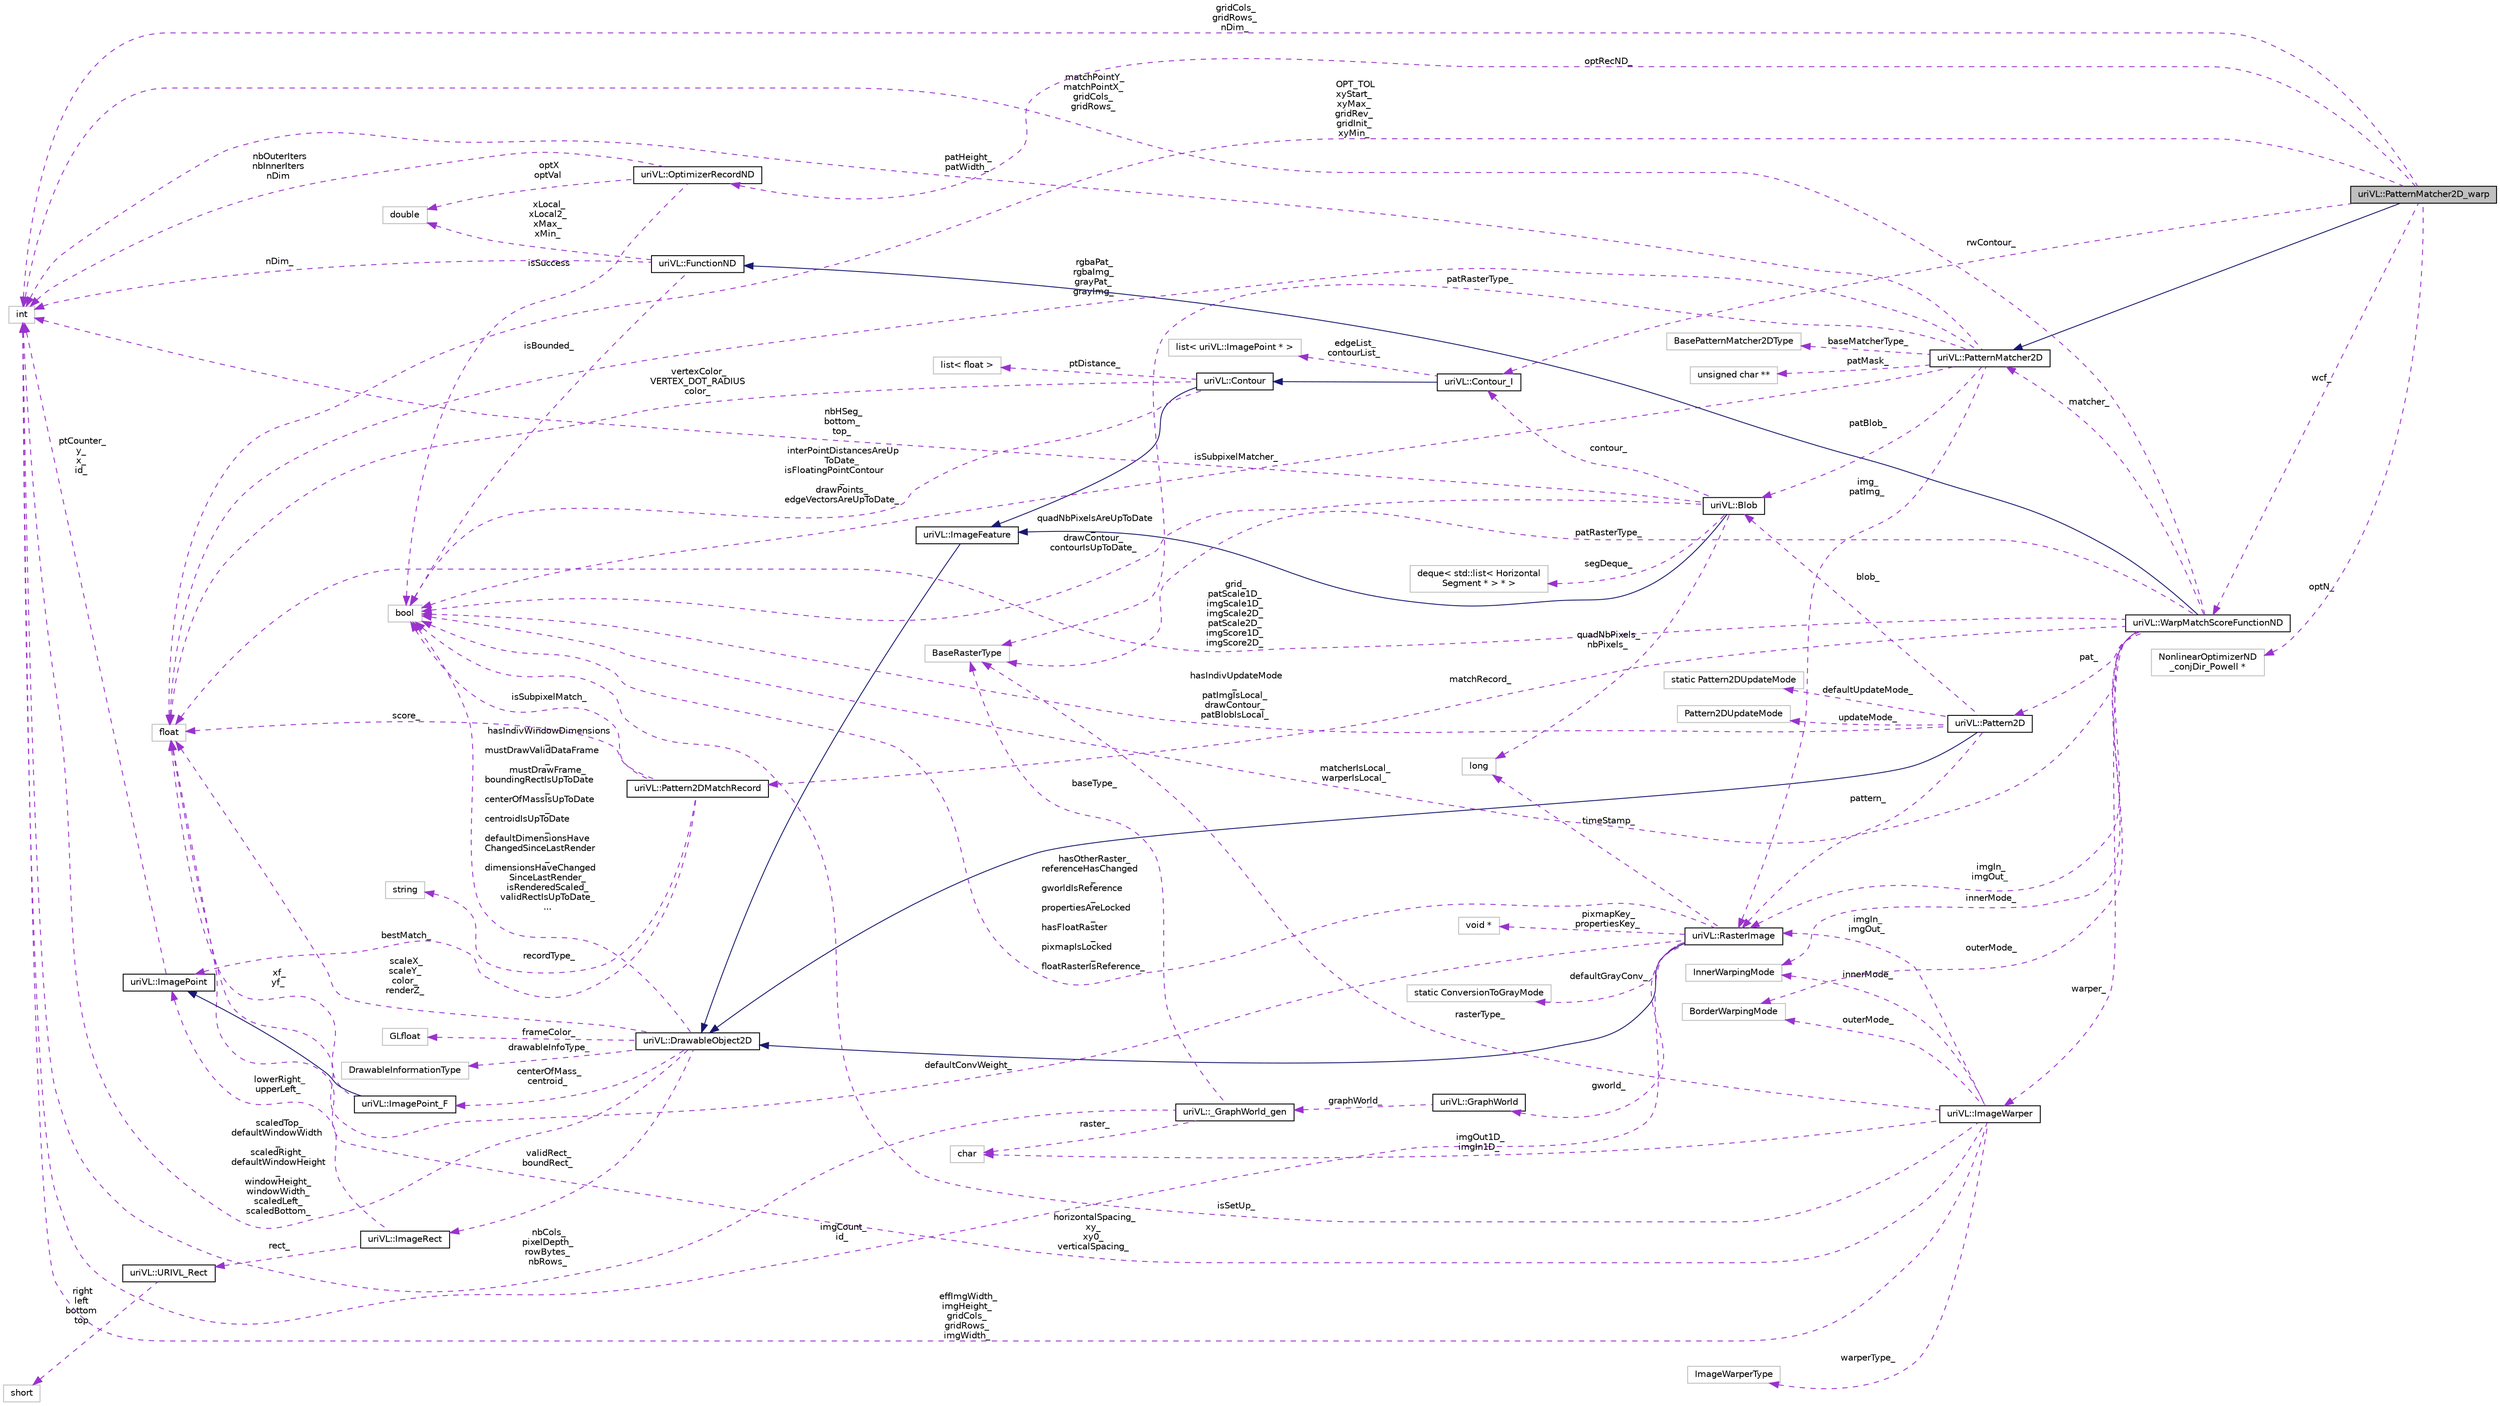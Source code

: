 digraph "uriVL::PatternMatcher2D_warp"
{
  edge [fontname="Helvetica",fontsize="10",labelfontname="Helvetica",labelfontsize="10"];
  node [fontname="Helvetica",fontsize="10",shape=record];
  rankdir="LR";
  Node1 [label="uriVL::PatternMatcher2D_warp",height=0.2,width=0.4,color="black", fillcolor="grey75", style="filled", fontcolor="black"];
  Node2 -> Node1 [dir="back",color="midnightblue",fontsize="10",style="solid",fontname="Helvetica"];
  Node2 [label="uriVL::PatternMatcher2D",height=0.2,width=0.4,color="black", fillcolor="white", style="filled",URL="$classuriVL_1_1PatternMatcher2D.html",tooltip="Parent class for all 2D pattern matchers. "];
  Node3 -> Node2 [dir="back",color="darkorchid3",fontsize="10",style="dashed",label=" baseMatcherType_" ,fontname="Helvetica"];
  Node3 [label="BasePatternMatcher2DType",height=0.2,width=0.4,color="grey75", fillcolor="white", style="filled"];
  Node4 -> Node2 [dir="back",color="darkorchid3",fontsize="10",style="dashed",label=" patMask_" ,fontname="Helvetica"];
  Node4 [label="unsigned char **",height=0.2,width=0.4,color="grey75", fillcolor="white", style="filled"];
  Node5 -> Node2 [dir="back",color="darkorchid3",fontsize="10",style="dashed",label=" rgbaPat_\nrgbaImg_\ngrayPat_\ngrayImg_" ,fontname="Helvetica"];
  Node5 [label="float",height=0.2,width=0.4,color="grey75", fillcolor="white", style="filled"];
  Node6 -> Node2 [dir="back",color="darkorchid3",fontsize="10",style="dashed",label=" patBlob_" ,fontname="Helvetica"];
  Node6 [label="uriVL::Blob",height=0.2,width=0.4,color="black", fillcolor="white", style="filled",URL="$classuriVL_1_1Blob.html",tooltip="XPair is used in fillHoles(), indicating each covered segment upstairs/downstairs for each line of Ho..."];
  Node7 -> Node6 [dir="back",color="midnightblue",fontsize="10",style="solid",fontname="Helvetica"];
  Node7 [label="uriVL::ImageFeature",height=0.2,width=0.4,color="black", fillcolor="white", style="filled",URL="$classuriVL_1_1ImageFeature.html",tooltip="Abstract base class of Blob, Segment, Corner... "];
  Node8 -> Node7 [dir="back",color="midnightblue",fontsize="10",style="solid",fontname="Helvetica"];
  Node8 [label="uriVL::DrawableObject2D",height=0.2,width=0.4,color="black", fillcolor="white", style="filled",URL="$classuriVL_1_1DrawableObject2D.html",tooltip="Virtual base DrawableObject2D class. "];
  Node9 -> Node8 [dir="back",color="darkorchid3",fontsize="10",style="dashed",label=" frameColor_" ,fontname="Helvetica"];
  Node9 [label="GLfloat",height=0.2,width=0.4,color="grey75", fillcolor="white", style="filled"];
  Node10 -> Node8 [dir="back",color="darkorchid3",fontsize="10",style="dashed",label=" validRect_\nboundRect_" ,fontname="Helvetica"];
  Node10 [label="uriVL::ImageRect",height=0.2,width=0.4,color="black", fillcolor="white", style="filled",URL="$classuriVL_1_1ImageRect.html",tooltip="Implements the ImageRect class. "];
  Node11 -> Node10 [dir="back",color="darkorchid3",fontsize="10",style="dashed",label=" rect_" ,fontname="Helvetica"];
  Node11 [label="uriVL::URIVL_Rect",height=0.2,width=0.4,color="black", fillcolor="white", style="filled",URL="$structuriVL_1_1URIVL__Rect.html",tooltip="For platforms not supported by Quicktime, we need to define Rect. "];
  Node12 -> Node11 [dir="back",color="darkorchid3",fontsize="10",style="dashed",label=" right\nleft\nbottom\ntop" ,fontname="Helvetica"];
  Node12 [label="short",height=0.2,width=0.4,color="grey75", fillcolor="white", style="filled"];
  Node13 -> Node10 [dir="back",color="darkorchid3",fontsize="10",style="dashed",label=" lowerRight_\nupperLeft_" ,fontname="Helvetica"];
  Node13 [label="uriVL::ImagePoint",height=0.2,width=0.4,color="black", fillcolor="white", style="filled",URL="$classuriVL_1_1ImagePoint.html",tooltip="Implements the ImagePoint class. "];
  Node14 -> Node13 [dir="back",color="darkorchid3",fontsize="10",style="dashed",label=" ptCounter_\ny_\nx_\nid_" ,fontname="Helvetica"];
  Node14 [label="int",height=0.2,width=0.4,color="grey75", fillcolor="white", style="filled"];
  Node15 -> Node8 [dir="back",color="darkorchid3",fontsize="10",style="dashed",label=" centerOfMass_\ncentroid_" ,fontname="Helvetica"];
  Node15 [label="uriVL::ImagePoint_F",height=0.2,width=0.4,color="black", fillcolor="white", style="filled",URL="$classuriVL_1_1ImagePoint__F.html",tooltip="Implements the ImagePoint_F class. "];
  Node13 -> Node15 [dir="back",color="midnightblue",fontsize="10",style="solid",fontname="Helvetica"];
  Node5 -> Node15 [dir="back",color="darkorchid3",fontsize="10",style="dashed",label=" xf_\nyf_" ,fontname="Helvetica"];
  Node5 -> Node8 [dir="back",color="darkorchid3",fontsize="10",style="dashed",label=" scaleX_\nscaleY_\ncolor_\nrenderZ_" ,fontname="Helvetica"];
  Node14 -> Node8 [dir="back",color="darkorchid3",fontsize="10",style="dashed",label=" scaledTop_\ndefaultWindowWidth\l_\nscaledRight_\ndefaultWindowHeight\l_\nwindowHeight_\nwindowWidth_\nscaledLeft_\nscaledBottom_" ,fontname="Helvetica"];
  Node16 -> Node8 [dir="back",color="darkorchid3",fontsize="10",style="dashed",label=" hasIndivWindowDimensions\l_\nmustDrawValidDataFrame\l_\nmustDrawFrame_\nboundingRectIsUpToDate\l_\ncenterOfMassIsUpToDate\l_\ncentroidIsUpToDate\l_\ndefaultDimensionsHave\lChangedSinceLastRender\l_\ndimensionsHaveChanged\lSinceLastRender_\nisRenderedScaled_\nvalidRectIsUpToDate_\n..." ,fontname="Helvetica"];
  Node16 [label="bool",height=0.2,width=0.4,color="grey75", fillcolor="white", style="filled"];
  Node17 -> Node8 [dir="back",color="darkorchid3",fontsize="10",style="dashed",label=" drawableInfoType_" ,fontname="Helvetica"];
  Node17 [label="DrawableInformationType",height=0.2,width=0.4,color="grey75", fillcolor="white", style="filled"];
  Node18 -> Node6 [dir="back",color="darkorchid3",fontsize="10",style="dashed",label=" segDeque_" ,fontname="Helvetica"];
  Node18 [label="deque\< std::list\< Horizontal\lSegment * \> * \>",height=0.2,width=0.4,color="grey75", fillcolor="white", style="filled"];
  Node19 -> Node6 [dir="back",color="darkorchid3",fontsize="10",style="dashed",label=" contour_" ,fontname="Helvetica"];
  Node19 [label="uriVL::Contour_I",height=0.2,width=0.4,color="black", fillcolor="white", style="filled",URL="$classuriVL_1_1Contour__I.html",tooltip="A Countour_I is a set of ImagePoint objects (intetger coordinates) which compose a closed curve..."];
  Node20 -> Node19 [dir="back",color="midnightblue",fontsize="10",style="solid",fontname="Helvetica"];
  Node20 [label="uriVL::Contour",height=0.2,width=0.4,color="black", fillcolor="white", style="filled",URL="$classuriVL_1_1Contour.html",tooltip="Set of ImagePoint objects which form a closed curve. "];
  Node7 -> Node20 [dir="back",color="midnightblue",fontsize="10",style="solid",fontname="Helvetica"];
  Node5 -> Node20 [dir="back",color="darkorchid3",fontsize="10",style="dashed",label=" vertexColor_\nVERTEX_DOT_RADIUS\ncolor_" ,fontname="Helvetica"];
  Node16 -> Node20 [dir="back",color="darkorchid3",fontsize="10",style="dashed",label=" interPointDistancesAreUp\lToDate_\nisFloatingPointContour\l_\ndrawPoints_\nedgeVectorsAreUpToDate_" ,fontname="Helvetica"];
  Node21 -> Node20 [dir="back",color="darkorchid3",fontsize="10",style="dashed",label=" ptDistance_" ,fontname="Helvetica"];
  Node21 [label="list\< float \>",height=0.2,width=0.4,color="grey75", fillcolor="white", style="filled"];
  Node22 -> Node19 [dir="back",color="darkorchid3",fontsize="10",style="dashed",label=" edgeList_\ncontourList_" ,fontname="Helvetica"];
  Node22 [label="list\< uriVL::ImagePoint * \>",height=0.2,width=0.4,color="grey75", fillcolor="white", style="filled"];
  Node14 -> Node6 [dir="back",color="darkorchid3",fontsize="10",style="dashed",label=" nbHSeg_\nbottom_\ntop_" ,fontname="Helvetica"];
  Node16 -> Node6 [dir="back",color="darkorchid3",fontsize="10",style="dashed",label=" quadNbPixelsAreUpToDate\l_\ndrawContour_\ncontourIsUpToDate_" ,fontname="Helvetica"];
  Node23 -> Node6 [dir="back",color="darkorchid3",fontsize="10",style="dashed",label=" quadNbPixels_\nnbPixels_" ,fontname="Helvetica"];
  Node23 [label="long",height=0.2,width=0.4,color="grey75", fillcolor="white", style="filled"];
  Node24 -> Node2 [dir="back",color="darkorchid3",fontsize="10",style="dashed",label=" patRasterType_" ,fontname="Helvetica"];
  Node24 [label="BaseRasterType",height=0.2,width=0.4,color="grey75", fillcolor="white", style="filled"];
  Node14 -> Node2 [dir="back",color="darkorchid3",fontsize="10",style="dashed",label=" patHeight_\npatWidth_" ,fontname="Helvetica"];
  Node16 -> Node2 [dir="back",color="darkorchid3",fontsize="10",style="dashed",label=" isSubpixelMatcher_" ,fontname="Helvetica"];
  Node25 -> Node2 [dir="back",color="darkorchid3",fontsize="10",style="dashed",label=" img_\npatImg_" ,fontname="Helvetica"];
  Node25 [label="uriVL::RasterImage",height=0.2,width=0.4,color="black", fillcolor="white", style="filled",URL="$classuriVL_1_1RasterImage.html",tooltip="Virtual base image class. "];
  Node8 -> Node25 [dir="back",color="midnightblue",fontsize="10",style="solid",fontname="Helvetica"];
  Node26 -> Node25 [dir="back",color="darkorchid3",fontsize="10",style="dashed",label=" gworld_" ,fontname="Helvetica"];
  Node26 [label="uriVL::GraphWorld",height=0.2,width=0.4,color="black", fillcolor="white", style="filled",URL="$classuriVL_1_1GraphWorld.html",tooltip="Implements the GraphWorld class. "];
  Node27 -> Node26 [dir="back",color="darkorchid3",fontsize="10",style="dashed",label=" graphWorld_" ,fontname="Helvetica"];
  Node27 [label="uriVL::_GraphWorld_gen",height=0.2,width=0.4,color="black", fillcolor="white", style="filled",URL="$classuriVL_1_1__GraphWorld__gen.html",tooltip="Implements the _GraphWorld_gen class. "];
  Node28 -> Node27 [dir="back",color="darkorchid3",fontsize="10",style="dashed",label=" raster_" ,fontname="Helvetica"];
  Node28 [label="char",height=0.2,width=0.4,color="grey75", fillcolor="white", style="filled"];
  Node24 -> Node27 [dir="back",color="darkorchid3",fontsize="10",style="dashed",label=" baseType_" ,fontname="Helvetica"];
  Node14 -> Node27 [dir="back",color="darkorchid3",fontsize="10",style="dashed",label=" nbCols_\npixelDepth_\nrowBytes_\nnbRows_" ,fontname="Helvetica"];
  Node5 -> Node25 [dir="back",color="darkorchid3",fontsize="10",style="dashed",label=" defaultConvWeight_" ,fontname="Helvetica"];
  Node14 -> Node25 [dir="back",color="darkorchid3",fontsize="10",style="dashed",label=" imgCount_\nid_" ,fontname="Helvetica"];
  Node16 -> Node25 [dir="back",color="darkorchid3",fontsize="10",style="dashed",label=" hasOtherRaster_\nreferenceHasChanged\l_\ngworldIsReference\l_\npropertiesAreLocked\l_\nhasFloatRaster\l_\npixmapIsLocked\l_\nfloatRasterIsReference_" ,fontname="Helvetica"];
  Node29 -> Node25 [dir="back",color="darkorchid3",fontsize="10",style="dashed",label=" defaultGrayConv_" ,fontname="Helvetica"];
  Node29 [label="static ConversionToGrayMode",height=0.2,width=0.4,color="grey75", fillcolor="white", style="filled"];
  Node23 -> Node25 [dir="back",color="darkorchid3",fontsize="10",style="dashed",label=" timeStamp_" ,fontname="Helvetica"];
  Node30 -> Node25 [dir="back",color="darkorchid3",fontsize="10",style="dashed",label=" pixmapKey_\npropertiesKey_" ,fontname="Helvetica"];
  Node30 [label="void *",height=0.2,width=0.4,color="grey75", fillcolor="white", style="filled"];
  Node5 -> Node1 [dir="back",color="darkorchid3",fontsize="10",style="dashed",label=" OPT_TOL\nxyStart_\nxyMax_\ngridRev_\ngridInit_\nxyMin_" ,fontname="Helvetica"];
  Node19 -> Node1 [dir="back",color="darkorchid3",fontsize="10",style="dashed",label=" rwContour_" ,fontname="Helvetica"];
  Node31 -> Node1 [dir="back",color="darkorchid3",fontsize="10",style="dashed",label=" optRecND_" ,fontname="Helvetica"];
  Node31 [label="uriVL::OptimizerRecordND",height=0.2,width=0.4,color="black", fillcolor="white", style="filled",URL="$classuriVL_1_1OptimizerRecordND.html",tooltip="A simple structure to hold the results of a nD optimization process. "];
  Node32 -> Node31 [dir="back",color="darkorchid3",fontsize="10",style="dashed",label=" optX\noptVal" ,fontname="Helvetica"];
  Node32 [label="double",height=0.2,width=0.4,color="grey75", fillcolor="white", style="filled"];
  Node14 -> Node31 [dir="back",color="darkorchid3",fontsize="10",style="dashed",label=" nbOuterIters\nnbInnerIters\nnDim" ,fontname="Helvetica"];
  Node16 -> Node31 [dir="back",color="darkorchid3",fontsize="10",style="dashed",label=" isSuccess" ,fontname="Helvetica"];
  Node33 -> Node1 [dir="back",color="darkorchid3",fontsize="10",style="dashed",label=" wcf_" ,fontname="Helvetica"];
  Node33 [label="uriVL::WarpMatchScoreFunctionND",height=0.2,width=0.4,color="black", fillcolor="white", style="filled",URL="$classuriVL_1_1WarpMatchScoreFunctionND.html",tooltip="Warping Matching Score Function nD. "];
  Node34 -> Node33 [dir="back",color="midnightblue",fontsize="10",style="solid",fontname="Helvetica"];
  Node34 [label="uriVL::FunctionND",height=0.2,width=0.4,color="black", fillcolor="white", style="filled",URL="$classuriVL_1_1FunctionND.html",tooltip="Pure virtual parent class for all n-dimensional functions. "];
  Node32 -> Node34 [dir="back",color="darkorchid3",fontsize="10",style="dashed",label=" xLocal_\nxLocal2_\nxMax_\nxMin_" ,fontname="Helvetica"];
  Node14 -> Node34 [dir="back",color="darkorchid3",fontsize="10",style="dashed",label=" nDim_" ,fontname="Helvetica"];
  Node16 -> Node34 [dir="back",color="darkorchid3",fontsize="10",style="dashed",label=" isBounded_" ,fontname="Helvetica"];
  Node5 -> Node33 [dir="back",color="darkorchid3",fontsize="10",style="dashed",label=" grid_\npatScale1D_\nimgScale1D_\nimgScale2D_\npatScale2D_\nimgScore1D_\nimgScore2D_" ,fontname="Helvetica"];
  Node35 -> Node33 [dir="back",color="darkorchid3",fontsize="10",style="dashed",label=" matchRecord_" ,fontname="Helvetica"];
  Node35 [label="uriVL::Pattern2DMatchRecord",height=0.2,width=0.4,color="black", fillcolor="white", style="filled",URL="$classuriVL_1_1Pattern2DMatchRecord.html",tooltip="Holds the records of a 2D matching result. "];
  Node5 -> Node35 [dir="back",color="darkorchid3",fontsize="10",style="dashed",label=" score_" ,fontname="Helvetica"];
  Node36 -> Node35 [dir="back",color="darkorchid3",fontsize="10",style="dashed",label=" recordType_" ,fontname="Helvetica"];
  Node36 [label="string",height=0.2,width=0.4,color="grey75", fillcolor="white", style="filled"];
  Node16 -> Node35 [dir="back",color="darkorchid3",fontsize="10",style="dashed",label=" isSubpixelMatch_" ,fontname="Helvetica"];
  Node13 -> Node35 [dir="back",color="darkorchid3",fontsize="10",style="dashed",label=" bestMatch_" ,fontname="Helvetica"];
  Node2 -> Node33 [dir="back",color="darkorchid3",fontsize="10",style="dashed",label=" matcher_" ,fontname="Helvetica"];
  Node24 -> Node33 [dir="back",color="darkorchid3",fontsize="10",style="dashed",label=" patRasterType_" ,fontname="Helvetica"];
  Node37 -> Node33 [dir="back",color="darkorchid3",fontsize="10",style="dashed",label=" pat_" ,fontname="Helvetica"];
  Node37 [label="uriVL::Pattern2D",height=0.2,width=0.4,color="black", fillcolor="white", style="filled",URL="$classuriVL_1_1Pattern2D.html",tooltip="A Pattern2D is defined as a connected set of pixels. "];
  Node8 -> Node37 [dir="back",color="midnightblue",fontsize="10",style="solid",fontname="Helvetica"];
  Node6 -> Node37 [dir="back",color="darkorchid3",fontsize="10",style="dashed",label=" blob_" ,fontname="Helvetica"];
  Node16 -> Node37 [dir="back",color="darkorchid3",fontsize="10",style="dashed",label=" hasIndivUpdateMode\l_\npatImgIsLocal_\ndrawContour_\npatBlobIsLocal_" ,fontname="Helvetica"];
  Node38 -> Node37 [dir="back",color="darkorchid3",fontsize="10",style="dashed",label=" defaultUpdateMode_" ,fontname="Helvetica"];
  Node38 [label="static Pattern2DUpdateMode",height=0.2,width=0.4,color="grey75", fillcolor="white", style="filled"];
  Node39 -> Node37 [dir="back",color="darkorchid3",fontsize="10",style="dashed",label=" updateMode_" ,fontname="Helvetica"];
  Node39 [label="Pattern2DUpdateMode",height=0.2,width=0.4,color="grey75", fillcolor="white", style="filled"];
  Node25 -> Node37 [dir="back",color="darkorchid3",fontsize="10",style="dashed",label=" pattern_" ,fontname="Helvetica"];
  Node14 -> Node33 [dir="back",color="darkorchid3",fontsize="10",style="dashed",label=" matchPointY_\nmatchPointX_\ngridCols_\ngridRows_" ,fontname="Helvetica"];
  Node16 -> Node33 [dir="back",color="darkorchid3",fontsize="10",style="dashed",label=" matcherIsLocal_\nwarperIsLocal_" ,fontname="Helvetica"];
  Node40 -> Node33 [dir="back",color="darkorchid3",fontsize="10",style="dashed",label=" outerMode_" ,fontname="Helvetica"];
  Node40 [label="BorderWarpingMode",height=0.2,width=0.4,color="grey75", fillcolor="white", style="filled"];
  Node41 -> Node33 [dir="back",color="darkorchid3",fontsize="10",style="dashed",label=" warper_" ,fontname="Helvetica"];
  Node41 [label="uriVL::ImageWarper",height=0.2,width=0.4,color="black", fillcolor="white", style="filled",URL="$classuriVL_1_1ImageWarper.html",tooltip="Virtual parent class for all image warper object. "];
  Node28 -> Node41 [dir="back",color="darkorchid3",fontsize="10",style="dashed",label=" imgOut1D_\nimgIn1D_" ,fontname="Helvetica"];
  Node5 -> Node41 [dir="back",color="darkorchid3",fontsize="10",style="dashed",label=" horizontalSpacing_\nxy_\nxy0_\nverticalSpacing_" ,fontname="Helvetica"];
  Node42 -> Node41 [dir="back",color="darkorchid3",fontsize="10",style="dashed",label=" warperType_" ,fontname="Helvetica"];
  Node42 [label="ImageWarperType",height=0.2,width=0.4,color="grey75", fillcolor="white", style="filled"];
  Node24 -> Node41 [dir="back",color="darkorchid3",fontsize="10",style="dashed",label=" rasterType_" ,fontname="Helvetica"];
  Node14 -> Node41 [dir="back",color="darkorchid3",fontsize="10",style="dashed",label=" effImgWidth_\nimgHeight_\ngridCols_\ngridRows_\nimgWidth_" ,fontname="Helvetica"];
  Node16 -> Node41 [dir="back",color="darkorchid3",fontsize="10",style="dashed",label=" isSetUp_" ,fontname="Helvetica"];
  Node40 -> Node41 [dir="back",color="darkorchid3",fontsize="10",style="dashed",label=" outerMode_" ,fontname="Helvetica"];
  Node25 -> Node41 [dir="back",color="darkorchid3",fontsize="10",style="dashed",label=" imgIn_\nimgOut_" ,fontname="Helvetica"];
  Node43 -> Node41 [dir="back",color="darkorchid3",fontsize="10",style="dashed",label=" innerMode_" ,fontname="Helvetica"];
  Node43 [label="InnerWarpingMode",height=0.2,width=0.4,color="grey75", fillcolor="white", style="filled"];
  Node25 -> Node33 [dir="back",color="darkorchid3",fontsize="10",style="dashed",label=" imgIn_\nimgOut_" ,fontname="Helvetica"];
  Node43 -> Node33 [dir="back",color="darkorchid3",fontsize="10",style="dashed",label=" innerMode_" ,fontname="Helvetica"];
  Node14 -> Node1 [dir="back",color="darkorchid3",fontsize="10",style="dashed",label=" gridCols_\ngridRows_\nnDim_" ,fontname="Helvetica"];
  Node44 -> Node1 [dir="back",color="darkorchid3",fontsize="10",style="dashed",label=" optN_" ,fontname="Helvetica"];
  Node44 [label="NonlinearOptimizerND\l_conjDir_Powell *",height=0.2,width=0.4,color="grey75", fillcolor="white", style="filled"];
}
